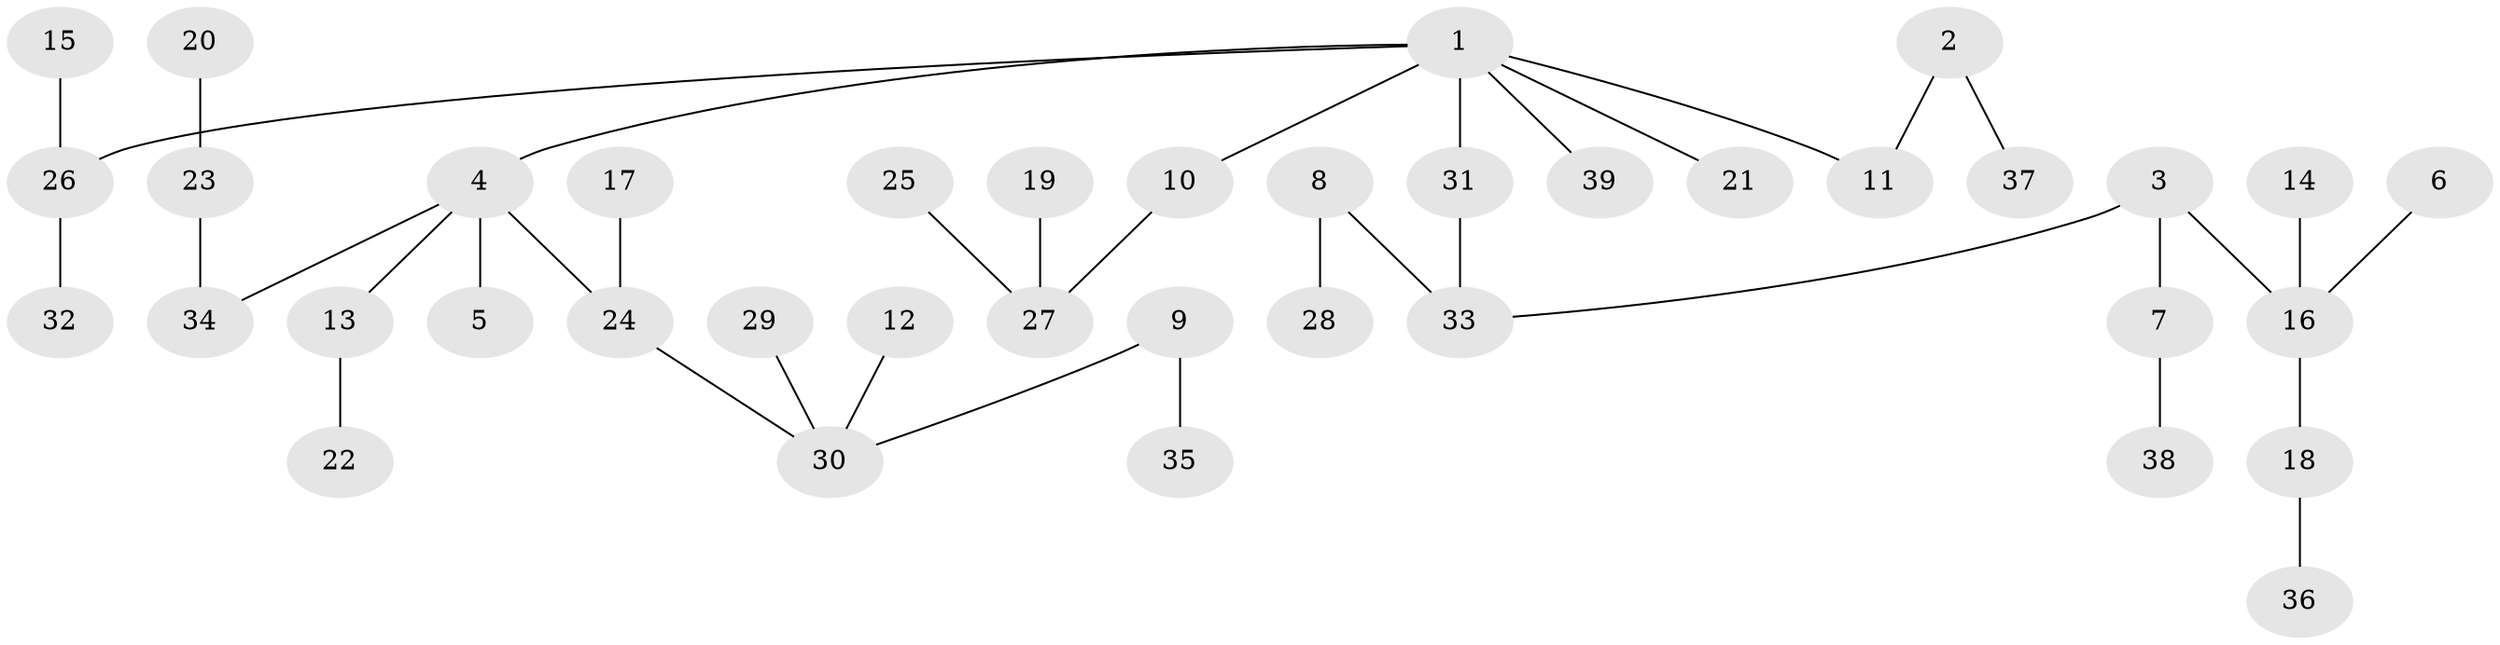 // original degree distribution, {6: 0.03896103896103896, 4: 0.03896103896103896, 3: 0.09090909090909091, 5: 0.05194805194805195, 2: 0.2727272727272727, 1: 0.5064935064935064}
// Generated by graph-tools (version 1.1) at 2025/37/03/04/25 23:37:20]
// undirected, 39 vertices, 38 edges
graph export_dot {
  node [color=gray90,style=filled];
  1;
  2;
  3;
  4;
  5;
  6;
  7;
  8;
  9;
  10;
  11;
  12;
  13;
  14;
  15;
  16;
  17;
  18;
  19;
  20;
  21;
  22;
  23;
  24;
  25;
  26;
  27;
  28;
  29;
  30;
  31;
  32;
  33;
  34;
  35;
  36;
  37;
  38;
  39;
  1 -- 4 [weight=1.0];
  1 -- 10 [weight=1.0];
  1 -- 11 [weight=1.0];
  1 -- 21 [weight=1.0];
  1 -- 26 [weight=1.0];
  1 -- 31 [weight=1.0];
  1 -- 39 [weight=1.0];
  2 -- 11 [weight=1.0];
  2 -- 37 [weight=1.0];
  3 -- 7 [weight=1.0];
  3 -- 16 [weight=1.0];
  3 -- 33 [weight=1.0];
  4 -- 5 [weight=1.0];
  4 -- 13 [weight=1.0];
  4 -- 24 [weight=1.0];
  4 -- 34 [weight=1.0];
  6 -- 16 [weight=1.0];
  7 -- 38 [weight=1.0];
  8 -- 28 [weight=1.0];
  8 -- 33 [weight=1.0];
  9 -- 30 [weight=1.0];
  9 -- 35 [weight=1.0];
  10 -- 27 [weight=1.0];
  12 -- 30 [weight=1.0];
  13 -- 22 [weight=1.0];
  14 -- 16 [weight=1.0];
  15 -- 26 [weight=1.0];
  16 -- 18 [weight=1.0];
  17 -- 24 [weight=1.0];
  18 -- 36 [weight=1.0];
  19 -- 27 [weight=1.0];
  20 -- 23 [weight=1.0];
  23 -- 34 [weight=1.0];
  24 -- 30 [weight=1.0];
  25 -- 27 [weight=1.0];
  26 -- 32 [weight=1.0];
  29 -- 30 [weight=1.0];
  31 -- 33 [weight=1.0];
}
